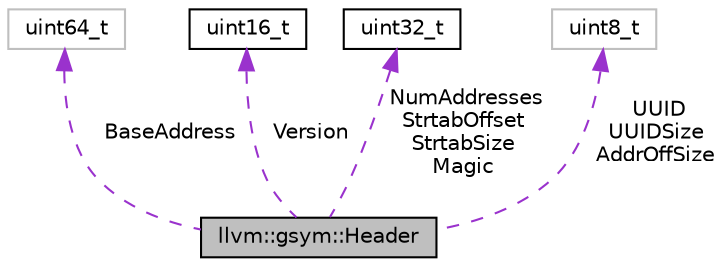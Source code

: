 digraph "llvm::gsym::Header"
{
 // LATEX_PDF_SIZE
  bgcolor="transparent";
  edge [fontname="Helvetica",fontsize="10",labelfontname="Helvetica",labelfontsize="10"];
  node [fontname="Helvetica",fontsize="10",shape=record];
  Node1 [label="llvm::gsym::Header",height=0.2,width=0.4,color="black", fillcolor="grey75", style="filled", fontcolor="black",tooltip="The GSYM header."];
  Node2 -> Node1 [dir="back",color="darkorchid3",fontsize="10",style="dashed",label=" BaseAddress" ,fontname="Helvetica"];
  Node2 [label="uint64_t",height=0.2,width=0.4,color="grey75",tooltip=" "];
  Node3 -> Node1 [dir="back",color="darkorchid3",fontsize="10",style="dashed",label=" Version" ,fontname="Helvetica"];
  Node3 [label="uint16_t",height=0.2,width=0.4,color="black",URL="$classuint16__t.html",tooltip=" "];
  Node4 -> Node1 [dir="back",color="darkorchid3",fontsize="10",style="dashed",label=" NumAddresses\nStrtabOffset\nStrtabSize\nMagic" ,fontname="Helvetica"];
  Node4 [label="uint32_t",height=0.2,width=0.4,color="black",URL="$classuint32__t.html",tooltip=" "];
  Node5 -> Node1 [dir="back",color="darkorchid3",fontsize="10",style="dashed",label=" UUID\nUUIDSize\nAddrOffSize" ,fontname="Helvetica"];
  Node5 [label="uint8_t",height=0.2,width=0.4,color="grey75",tooltip=" "];
}

